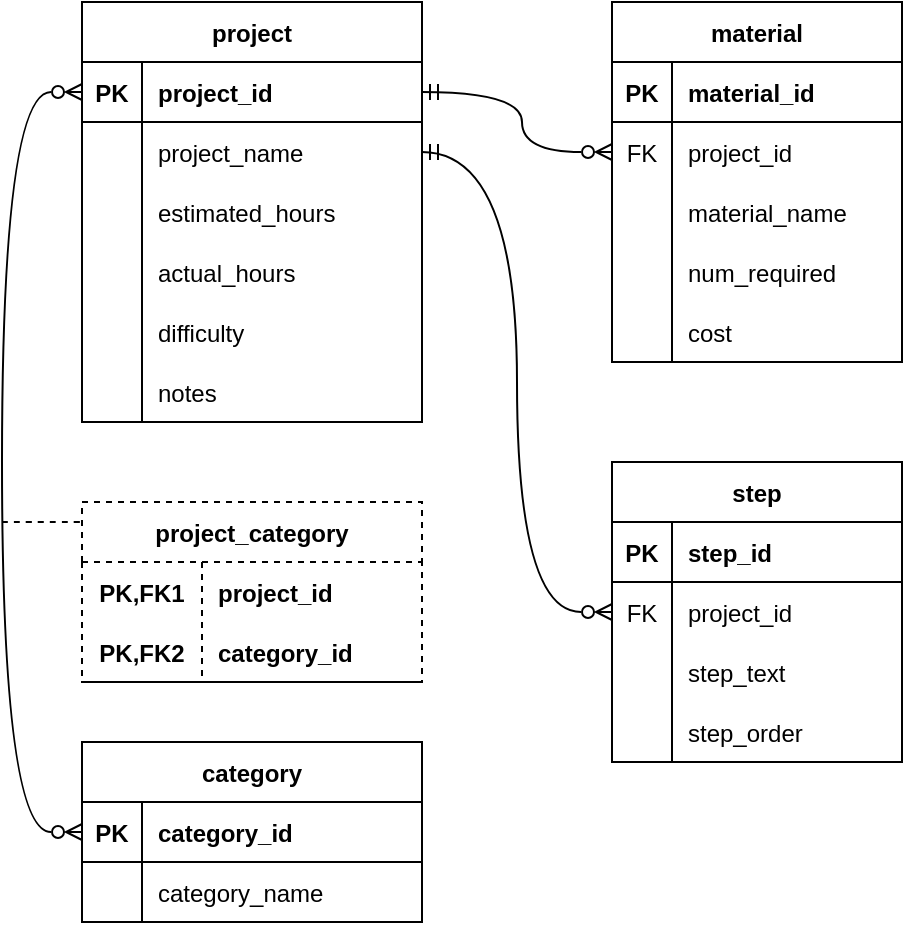 <mxfile version="20.8.16" type="device"><diagram name="Page-1" id="8rtQ4nypxazfqnMyiVxT"><mxGraphModel dx="522" dy="674" grid="1" gridSize="10" guides="1" tooltips="1" connect="1" arrows="1" fold="1" page="1" pageScale="1" pageWidth="850" pageHeight="1100" math="0" shadow="0"><root><mxCell id="0"/><mxCell id="1" parent="0"/><mxCell id="Ejziyy_xyF9-5ZrDPf08-1" value="project" style="shape=table;startSize=30;container=1;collapsible=1;childLayout=tableLayout;fixedRows=1;rowLines=0;fontStyle=1;align=center;resizeLast=1;" vertex="1" parent="1"><mxGeometry x="70" y="30" width="170" height="210" as="geometry"/></mxCell><mxCell id="Ejziyy_xyF9-5ZrDPf08-2" value="" style="shape=tableRow;horizontal=0;startSize=0;swimlaneHead=0;swimlaneBody=0;fillColor=none;collapsible=0;dropTarget=0;points=[[0,0.5],[1,0.5]];portConstraint=eastwest;top=0;left=0;right=0;bottom=1;" vertex="1" parent="Ejziyy_xyF9-5ZrDPf08-1"><mxGeometry y="30" width="170" height="30" as="geometry"/></mxCell><mxCell id="Ejziyy_xyF9-5ZrDPf08-3" value="PK" style="shape=partialRectangle;connectable=0;fillColor=none;top=0;left=0;bottom=0;right=0;fontStyle=1;overflow=hidden;" vertex="1" parent="Ejziyy_xyF9-5ZrDPf08-2"><mxGeometry width="30" height="30" as="geometry"><mxRectangle width="30" height="30" as="alternateBounds"/></mxGeometry></mxCell><mxCell id="Ejziyy_xyF9-5ZrDPf08-4" value="project_id" style="shape=partialRectangle;connectable=0;fillColor=none;top=0;left=0;bottom=0;right=0;align=left;spacingLeft=6;fontStyle=1;overflow=hidden;" vertex="1" parent="Ejziyy_xyF9-5ZrDPf08-2"><mxGeometry x="30" width="140" height="30" as="geometry"><mxRectangle width="140" height="30" as="alternateBounds"/></mxGeometry></mxCell><mxCell id="Ejziyy_xyF9-5ZrDPf08-5" value="" style="shape=tableRow;horizontal=0;startSize=0;swimlaneHead=0;swimlaneBody=0;fillColor=none;collapsible=0;dropTarget=0;points=[[0,0.5],[1,0.5]];portConstraint=eastwest;top=0;left=0;right=0;bottom=0;" vertex="1" parent="Ejziyy_xyF9-5ZrDPf08-1"><mxGeometry y="60" width="170" height="30" as="geometry"/></mxCell><mxCell id="Ejziyy_xyF9-5ZrDPf08-6" value="" style="shape=partialRectangle;connectable=0;fillColor=none;top=0;left=0;bottom=0;right=0;editable=1;overflow=hidden;" vertex="1" parent="Ejziyy_xyF9-5ZrDPf08-5"><mxGeometry width="30" height="30" as="geometry"><mxRectangle width="30" height="30" as="alternateBounds"/></mxGeometry></mxCell><mxCell id="Ejziyy_xyF9-5ZrDPf08-7" value="project_name" style="shape=partialRectangle;connectable=0;fillColor=none;top=0;left=0;bottom=0;right=0;align=left;spacingLeft=6;overflow=hidden;" vertex="1" parent="Ejziyy_xyF9-5ZrDPf08-5"><mxGeometry x="30" width="140" height="30" as="geometry"><mxRectangle width="140" height="30" as="alternateBounds"/></mxGeometry></mxCell><mxCell id="Ejziyy_xyF9-5ZrDPf08-8" value="" style="shape=tableRow;horizontal=0;startSize=0;swimlaneHead=0;swimlaneBody=0;fillColor=none;collapsible=0;dropTarget=0;points=[[0,0.5],[1,0.5]];portConstraint=eastwest;top=0;left=0;right=0;bottom=0;" vertex="1" parent="Ejziyy_xyF9-5ZrDPf08-1"><mxGeometry y="90" width="170" height="30" as="geometry"/></mxCell><mxCell id="Ejziyy_xyF9-5ZrDPf08-9" value="" style="shape=partialRectangle;connectable=0;fillColor=none;top=0;left=0;bottom=0;right=0;editable=1;overflow=hidden;" vertex="1" parent="Ejziyy_xyF9-5ZrDPf08-8"><mxGeometry width="30" height="30" as="geometry"><mxRectangle width="30" height="30" as="alternateBounds"/></mxGeometry></mxCell><mxCell id="Ejziyy_xyF9-5ZrDPf08-10" value="estimated_hours" style="shape=partialRectangle;connectable=0;fillColor=none;top=0;left=0;bottom=0;right=0;align=left;spacingLeft=6;overflow=hidden;" vertex="1" parent="Ejziyy_xyF9-5ZrDPf08-8"><mxGeometry x="30" width="140" height="30" as="geometry"><mxRectangle width="140" height="30" as="alternateBounds"/></mxGeometry></mxCell><mxCell id="Ejziyy_xyF9-5ZrDPf08-11" value="" style="shape=tableRow;horizontal=0;startSize=0;swimlaneHead=0;swimlaneBody=0;fillColor=none;collapsible=0;dropTarget=0;points=[[0,0.5],[1,0.5]];portConstraint=eastwest;top=0;left=0;right=0;bottom=0;" vertex="1" parent="Ejziyy_xyF9-5ZrDPf08-1"><mxGeometry y="120" width="170" height="30" as="geometry"/></mxCell><mxCell id="Ejziyy_xyF9-5ZrDPf08-12" value="" style="shape=partialRectangle;connectable=0;fillColor=none;top=0;left=0;bottom=0;right=0;editable=1;overflow=hidden;" vertex="1" parent="Ejziyy_xyF9-5ZrDPf08-11"><mxGeometry width="30" height="30" as="geometry"><mxRectangle width="30" height="30" as="alternateBounds"/></mxGeometry></mxCell><mxCell id="Ejziyy_xyF9-5ZrDPf08-13" value="actual_hours" style="shape=partialRectangle;connectable=0;fillColor=none;top=0;left=0;bottom=0;right=0;align=left;spacingLeft=6;overflow=hidden;" vertex="1" parent="Ejziyy_xyF9-5ZrDPf08-11"><mxGeometry x="30" width="140" height="30" as="geometry"><mxRectangle width="140" height="30" as="alternateBounds"/></mxGeometry></mxCell><mxCell id="Ejziyy_xyF9-5ZrDPf08-14" style="shape=tableRow;horizontal=0;startSize=0;swimlaneHead=0;swimlaneBody=0;fillColor=none;collapsible=0;dropTarget=0;points=[[0,0.5],[1,0.5]];portConstraint=eastwest;top=0;left=0;right=0;bottom=0;" vertex="1" parent="Ejziyy_xyF9-5ZrDPf08-1"><mxGeometry y="150" width="170" height="30" as="geometry"/></mxCell><mxCell id="Ejziyy_xyF9-5ZrDPf08-15" style="shape=partialRectangle;connectable=0;fillColor=none;top=0;left=0;bottom=0;right=0;editable=1;overflow=hidden;" vertex="1" parent="Ejziyy_xyF9-5ZrDPf08-14"><mxGeometry width="30" height="30" as="geometry"><mxRectangle width="30" height="30" as="alternateBounds"/></mxGeometry></mxCell><mxCell id="Ejziyy_xyF9-5ZrDPf08-16" value="difficulty" style="shape=partialRectangle;connectable=0;fillColor=none;top=0;left=0;bottom=0;right=0;align=left;spacingLeft=6;overflow=hidden;" vertex="1" parent="Ejziyy_xyF9-5ZrDPf08-14"><mxGeometry x="30" width="140" height="30" as="geometry"><mxRectangle width="140" height="30" as="alternateBounds"/></mxGeometry></mxCell><mxCell id="Ejziyy_xyF9-5ZrDPf08-17" style="shape=tableRow;horizontal=0;startSize=0;swimlaneHead=0;swimlaneBody=0;fillColor=none;collapsible=0;dropTarget=0;points=[[0,0.5],[1,0.5]];portConstraint=eastwest;top=0;left=0;right=0;bottom=0;" vertex="1" parent="Ejziyy_xyF9-5ZrDPf08-1"><mxGeometry y="180" width="170" height="30" as="geometry"/></mxCell><mxCell id="Ejziyy_xyF9-5ZrDPf08-18" style="shape=partialRectangle;connectable=0;fillColor=none;top=0;left=0;bottom=0;right=0;editable=1;overflow=hidden;" vertex="1" parent="Ejziyy_xyF9-5ZrDPf08-17"><mxGeometry width="30" height="30" as="geometry"><mxRectangle width="30" height="30" as="alternateBounds"/></mxGeometry></mxCell><mxCell id="Ejziyy_xyF9-5ZrDPf08-19" value="notes" style="shape=partialRectangle;connectable=0;fillColor=none;top=0;left=0;bottom=0;right=0;align=left;spacingLeft=6;overflow=hidden;" vertex="1" parent="Ejziyy_xyF9-5ZrDPf08-17"><mxGeometry x="30" width="140" height="30" as="geometry"><mxRectangle width="140" height="30" as="alternateBounds"/></mxGeometry></mxCell><mxCell id="Ejziyy_xyF9-5ZrDPf08-20" value="category" style="shape=table;startSize=30;container=1;collapsible=1;childLayout=tableLayout;fixedRows=1;rowLines=0;fontStyle=1;align=center;resizeLast=1;" vertex="1" parent="1"><mxGeometry x="70" y="400" width="170" height="90" as="geometry"/></mxCell><mxCell id="Ejziyy_xyF9-5ZrDPf08-21" value="" style="shape=tableRow;horizontal=0;startSize=0;swimlaneHead=0;swimlaneBody=0;fillColor=none;collapsible=0;dropTarget=0;points=[[0,0.5],[1,0.5]];portConstraint=eastwest;top=0;left=0;right=0;bottom=1;" vertex="1" parent="Ejziyy_xyF9-5ZrDPf08-20"><mxGeometry y="30" width="170" height="30" as="geometry"/></mxCell><mxCell id="Ejziyy_xyF9-5ZrDPf08-22" value="PK" style="shape=partialRectangle;connectable=0;fillColor=none;top=0;left=0;bottom=0;right=0;fontStyle=1;overflow=hidden;" vertex="1" parent="Ejziyy_xyF9-5ZrDPf08-21"><mxGeometry width="30" height="30" as="geometry"><mxRectangle width="30" height="30" as="alternateBounds"/></mxGeometry></mxCell><mxCell id="Ejziyy_xyF9-5ZrDPf08-23" value="category_id" style="shape=partialRectangle;connectable=0;fillColor=none;top=0;left=0;bottom=0;right=0;align=left;spacingLeft=6;fontStyle=1;overflow=hidden;" vertex="1" parent="Ejziyy_xyF9-5ZrDPf08-21"><mxGeometry x="30" width="140" height="30" as="geometry"><mxRectangle width="140" height="30" as="alternateBounds"/></mxGeometry></mxCell><mxCell id="Ejziyy_xyF9-5ZrDPf08-24" value="" style="shape=tableRow;horizontal=0;startSize=0;swimlaneHead=0;swimlaneBody=0;fillColor=none;collapsible=0;dropTarget=0;points=[[0,0.5],[1,0.5]];portConstraint=eastwest;top=0;left=0;right=0;bottom=0;" vertex="1" parent="Ejziyy_xyF9-5ZrDPf08-20"><mxGeometry y="60" width="170" height="30" as="geometry"/></mxCell><mxCell id="Ejziyy_xyF9-5ZrDPf08-25" value="" style="shape=partialRectangle;connectable=0;fillColor=none;top=0;left=0;bottom=0;right=0;editable=1;overflow=hidden;" vertex="1" parent="Ejziyy_xyF9-5ZrDPf08-24"><mxGeometry width="30" height="30" as="geometry"><mxRectangle width="30" height="30" as="alternateBounds"/></mxGeometry></mxCell><mxCell id="Ejziyy_xyF9-5ZrDPf08-26" value="category_name" style="shape=partialRectangle;connectable=0;fillColor=none;top=0;left=0;bottom=0;right=0;align=left;spacingLeft=6;overflow=hidden;" vertex="1" parent="Ejziyy_xyF9-5ZrDPf08-24"><mxGeometry x="30" width="140" height="30" as="geometry"><mxRectangle width="140" height="30" as="alternateBounds"/></mxGeometry></mxCell><mxCell id="Ejziyy_xyF9-5ZrDPf08-33" value="material" style="shape=table;startSize=30;container=1;collapsible=1;childLayout=tableLayout;fixedRows=1;rowLines=0;fontStyle=1;align=center;resizeLast=1;" vertex="1" parent="1"><mxGeometry x="335" y="30" width="145" height="180" as="geometry"/></mxCell><mxCell id="Ejziyy_xyF9-5ZrDPf08-34" value="" style="shape=tableRow;horizontal=0;startSize=0;swimlaneHead=0;swimlaneBody=0;fillColor=none;collapsible=0;dropTarget=0;points=[[0,0.5],[1,0.5]];portConstraint=eastwest;top=0;left=0;right=0;bottom=1;" vertex="1" parent="Ejziyy_xyF9-5ZrDPf08-33"><mxGeometry y="30" width="145" height="30" as="geometry"/></mxCell><mxCell id="Ejziyy_xyF9-5ZrDPf08-35" value="PK" style="shape=partialRectangle;connectable=0;fillColor=none;top=0;left=0;bottom=0;right=0;fontStyle=1;overflow=hidden;" vertex="1" parent="Ejziyy_xyF9-5ZrDPf08-34"><mxGeometry width="30" height="30" as="geometry"><mxRectangle width="30" height="30" as="alternateBounds"/></mxGeometry></mxCell><mxCell id="Ejziyy_xyF9-5ZrDPf08-36" value="material_id" style="shape=partialRectangle;connectable=0;fillColor=none;top=0;left=0;bottom=0;right=0;align=left;spacingLeft=6;fontStyle=1;overflow=hidden;" vertex="1" parent="Ejziyy_xyF9-5ZrDPf08-34"><mxGeometry x="30" width="115" height="30" as="geometry"><mxRectangle width="115" height="30" as="alternateBounds"/></mxGeometry></mxCell><mxCell id="Ejziyy_xyF9-5ZrDPf08-37" value="" style="shape=tableRow;horizontal=0;startSize=0;swimlaneHead=0;swimlaneBody=0;fillColor=none;collapsible=0;dropTarget=0;points=[[0,0.5],[1,0.5]];portConstraint=eastwest;top=0;left=0;right=0;bottom=0;" vertex="1" parent="Ejziyy_xyF9-5ZrDPf08-33"><mxGeometry y="60" width="145" height="30" as="geometry"/></mxCell><mxCell id="Ejziyy_xyF9-5ZrDPf08-38" value="FK" style="shape=partialRectangle;connectable=0;fillColor=none;top=0;left=0;bottom=0;right=0;editable=1;overflow=hidden;" vertex="1" parent="Ejziyy_xyF9-5ZrDPf08-37"><mxGeometry width="30" height="30" as="geometry"><mxRectangle width="30" height="30" as="alternateBounds"/></mxGeometry></mxCell><mxCell id="Ejziyy_xyF9-5ZrDPf08-39" value="project_id" style="shape=partialRectangle;connectable=0;fillColor=none;top=0;left=0;bottom=0;right=0;align=left;spacingLeft=6;overflow=hidden;" vertex="1" parent="Ejziyy_xyF9-5ZrDPf08-37"><mxGeometry x="30" width="115" height="30" as="geometry"><mxRectangle width="115" height="30" as="alternateBounds"/></mxGeometry></mxCell><mxCell id="Ejziyy_xyF9-5ZrDPf08-40" value="" style="shape=tableRow;horizontal=0;startSize=0;swimlaneHead=0;swimlaneBody=0;fillColor=none;collapsible=0;dropTarget=0;points=[[0,0.5],[1,0.5]];portConstraint=eastwest;top=0;left=0;right=0;bottom=0;" vertex="1" parent="Ejziyy_xyF9-5ZrDPf08-33"><mxGeometry y="90" width="145" height="30" as="geometry"/></mxCell><mxCell id="Ejziyy_xyF9-5ZrDPf08-41" value="" style="shape=partialRectangle;connectable=0;fillColor=none;top=0;left=0;bottom=0;right=0;editable=1;overflow=hidden;" vertex="1" parent="Ejziyy_xyF9-5ZrDPf08-40"><mxGeometry width="30" height="30" as="geometry"><mxRectangle width="30" height="30" as="alternateBounds"/></mxGeometry></mxCell><mxCell id="Ejziyy_xyF9-5ZrDPf08-42" value="material_name" style="shape=partialRectangle;connectable=0;fillColor=none;top=0;left=0;bottom=0;right=0;align=left;spacingLeft=6;overflow=hidden;" vertex="1" parent="Ejziyy_xyF9-5ZrDPf08-40"><mxGeometry x="30" width="115" height="30" as="geometry"><mxRectangle width="115" height="30" as="alternateBounds"/></mxGeometry></mxCell><mxCell id="Ejziyy_xyF9-5ZrDPf08-43" value="" style="shape=tableRow;horizontal=0;startSize=0;swimlaneHead=0;swimlaneBody=0;fillColor=none;collapsible=0;dropTarget=0;points=[[0,0.5],[1,0.5]];portConstraint=eastwest;top=0;left=0;right=0;bottom=0;" vertex="1" parent="Ejziyy_xyF9-5ZrDPf08-33"><mxGeometry y="120" width="145" height="30" as="geometry"/></mxCell><mxCell id="Ejziyy_xyF9-5ZrDPf08-44" value="" style="shape=partialRectangle;connectable=0;fillColor=none;top=0;left=0;bottom=0;right=0;editable=1;overflow=hidden;" vertex="1" parent="Ejziyy_xyF9-5ZrDPf08-43"><mxGeometry width="30" height="30" as="geometry"><mxRectangle width="30" height="30" as="alternateBounds"/></mxGeometry></mxCell><mxCell id="Ejziyy_xyF9-5ZrDPf08-45" value="num_required" style="shape=partialRectangle;connectable=0;fillColor=none;top=0;left=0;bottom=0;right=0;align=left;spacingLeft=6;overflow=hidden;" vertex="1" parent="Ejziyy_xyF9-5ZrDPf08-43"><mxGeometry x="30" width="115" height="30" as="geometry"><mxRectangle width="115" height="30" as="alternateBounds"/></mxGeometry></mxCell><mxCell id="Ejziyy_xyF9-5ZrDPf08-46" style="shape=tableRow;horizontal=0;startSize=0;swimlaneHead=0;swimlaneBody=0;fillColor=none;collapsible=0;dropTarget=0;points=[[0,0.5],[1,0.5]];portConstraint=eastwest;top=0;left=0;right=0;bottom=0;" vertex="1" parent="Ejziyy_xyF9-5ZrDPf08-33"><mxGeometry y="150" width="145" height="30" as="geometry"/></mxCell><mxCell id="Ejziyy_xyF9-5ZrDPf08-47" style="shape=partialRectangle;connectable=0;fillColor=none;top=0;left=0;bottom=0;right=0;editable=1;overflow=hidden;" vertex="1" parent="Ejziyy_xyF9-5ZrDPf08-46"><mxGeometry width="30" height="30" as="geometry"><mxRectangle width="30" height="30" as="alternateBounds"/></mxGeometry></mxCell><mxCell id="Ejziyy_xyF9-5ZrDPf08-48" value="cost" style="shape=partialRectangle;connectable=0;fillColor=none;top=0;left=0;bottom=0;right=0;align=left;spacingLeft=6;overflow=hidden;" vertex="1" parent="Ejziyy_xyF9-5ZrDPf08-46"><mxGeometry x="30" width="115" height="30" as="geometry"><mxRectangle width="115" height="30" as="alternateBounds"/></mxGeometry></mxCell><mxCell id="Ejziyy_xyF9-5ZrDPf08-49" value="step" style="shape=table;startSize=30;container=1;collapsible=1;childLayout=tableLayout;fixedRows=1;rowLines=0;fontStyle=1;align=center;resizeLast=1;" vertex="1" parent="1"><mxGeometry x="335" y="260" width="145" height="150" as="geometry"/></mxCell><mxCell id="Ejziyy_xyF9-5ZrDPf08-50" value="" style="shape=tableRow;horizontal=0;startSize=0;swimlaneHead=0;swimlaneBody=0;fillColor=none;collapsible=0;dropTarget=0;points=[[0,0.5],[1,0.5]];portConstraint=eastwest;top=0;left=0;right=0;bottom=1;" vertex="1" parent="Ejziyy_xyF9-5ZrDPf08-49"><mxGeometry y="30" width="145" height="30" as="geometry"/></mxCell><mxCell id="Ejziyy_xyF9-5ZrDPf08-51" value="PK" style="shape=partialRectangle;connectable=0;fillColor=none;top=0;left=0;bottom=0;right=0;fontStyle=1;overflow=hidden;" vertex="1" parent="Ejziyy_xyF9-5ZrDPf08-50"><mxGeometry width="30" height="30" as="geometry"><mxRectangle width="30" height="30" as="alternateBounds"/></mxGeometry></mxCell><mxCell id="Ejziyy_xyF9-5ZrDPf08-52" value="step_id" style="shape=partialRectangle;connectable=0;fillColor=none;top=0;left=0;bottom=0;right=0;align=left;spacingLeft=6;fontStyle=1;overflow=hidden;" vertex="1" parent="Ejziyy_xyF9-5ZrDPf08-50"><mxGeometry x="30" width="115" height="30" as="geometry"><mxRectangle width="115" height="30" as="alternateBounds"/></mxGeometry></mxCell><mxCell id="Ejziyy_xyF9-5ZrDPf08-53" value="" style="shape=tableRow;horizontal=0;startSize=0;swimlaneHead=0;swimlaneBody=0;fillColor=none;collapsible=0;dropTarget=0;points=[[0,0.5],[1,0.5]];portConstraint=eastwest;top=0;left=0;right=0;bottom=0;" vertex="1" parent="Ejziyy_xyF9-5ZrDPf08-49"><mxGeometry y="60" width="145" height="30" as="geometry"/></mxCell><mxCell id="Ejziyy_xyF9-5ZrDPf08-54" value="FK" style="shape=partialRectangle;connectable=0;fillColor=none;top=0;left=0;bottom=0;right=0;editable=1;overflow=hidden;" vertex="1" parent="Ejziyy_xyF9-5ZrDPf08-53"><mxGeometry width="30" height="30" as="geometry"><mxRectangle width="30" height="30" as="alternateBounds"/></mxGeometry></mxCell><mxCell id="Ejziyy_xyF9-5ZrDPf08-55" value="project_id" style="shape=partialRectangle;connectable=0;fillColor=none;top=0;left=0;bottom=0;right=0;align=left;spacingLeft=6;overflow=hidden;" vertex="1" parent="Ejziyy_xyF9-5ZrDPf08-53"><mxGeometry x="30" width="115" height="30" as="geometry"><mxRectangle width="115" height="30" as="alternateBounds"/></mxGeometry></mxCell><mxCell id="Ejziyy_xyF9-5ZrDPf08-56" value="" style="shape=tableRow;horizontal=0;startSize=0;swimlaneHead=0;swimlaneBody=0;fillColor=none;collapsible=0;dropTarget=0;points=[[0,0.5],[1,0.5]];portConstraint=eastwest;top=0;left=0;right=0;bottom=0;" vertex="1" parent="Ejziyy_xyF9-5ZrDPf08-49"><mxGeometry y="90" width="145" height="30" as="geometry"/></mxCell><mxCell id="Ejziyy_xyF9-5ZrDPf08-57" value="" style="shape=partialRectangle;connectable=0;fillColor=none;top=0;left=0;bottom=0;right=0;editable=1;overflow=hidden;" vertex="1" parent="Ejziyy_xyF9-5ZrDPf08-56"><mxGeometry width="30" height="30" as="geometry"><mxRectangle width="30" height="30" as="alternateBounds"/></mxGeometry></mxCell><mxCell id="Ejziyy_xyF9-5ZrDPf08-58" value="step_text" style="shape=partialRectangle;connectable=0;fillColor=none;top=0;left=0;bottom=0;right=0;align=left;spacingLeft=6;overflow=hidden;" vertex="1" parent="Ejziyy_xyF9-5ZrDPf08-56"><mxGeometry x="30" width="115" height="30" as="geometry"><mxRectangle width="115" height="30" as="alternateBounds"/></mxGeometry></mxCell><mxCell id="Ejziyy_xyF9-5ZrDPf08-59" value="" style="shape=tableRow;horizontal=0;startSize=0;swimlaneHead=0;swimlaneBody=0;fillColor=none;collapsible=0;dropTarget=0;points=[[0,0.5],[1,0.5]];portConstraint=eastwest;top=0;left=0;right=0;bottom=0;" vertex="1" parent="Ejziyy_xyF9-5ZrDPf08-49"><mxGeometry y="120" width="145" height="30" as="geometry"/></mxCell><mxCell id="Ejziyy_xyF9-5ZrDPf08-60" value="" style="shape=partialRectangle;connectable=0;fillColor=none;top=0;left=0;bottom=0;right=0;editable=1;overflow=hidden;" vertex="1" parent="Ejziyy_xyF9-5ZrDPf08-59"><mxGeometry width="30" height="30" as="geometry"><mxRectangle width="30" height="30" as="alternateBounds"/></mxGeometry></mxCell><mxCell id="Ejziyy_xyF9-5ZrDPf08-61" value="step_order" style="shape=partialRectangle;connectable=0;fillColor=none;top=0;left=0;bottom=0;right=0;align=left;spacingLeft=6;overflow=hidden;" vertex="1" parent="Ejziyy_xyF9-5ZrDPf08-59"><mxGeometry x="30" width="115" height="30" as="geometry"><mxRectangle width="115" height="30" as="alternateBounds"/></mxGeometry></mxCell><mxCell id="Ejziyy_xyF9-5ZrDPf08-75" value="project_category" style="shape=table;startSize=30;container=1;collapsible=1;childLayout=tableLayout;fixedRows=1;rowLines=0;fontStyle=1;align=center;resizeLast=1;dashed=1;" vertex="1" parent="1"><mxGeometry x="70" y="280" width="170" height="90" as="geometry"/></mxCell><mxCell id="Ejziyy_xyF9-5ZrDPf08-76" value="" style="shape=tableRow;horizontal=0;startSize=0;swimlaneHead=0;swimlaneBody=0;fillColor=none;collapsible=0;dropTarget=0;points=[[0,0.5],[1,0.5]];portConstraint=eastwest;top=0;left=0;right=0;bottom=0;" vertex="1" parent="Ejziyy_xyF9-5ZrDPf08-75"><mxGeometry y="30" width="170" height="30" as="geometry"/></mxCell><mxCell id="Ejziyy_xyF9-5ZrDPf08-77" value="PK,FK1" style="shape=partialRectangle;connectable=0;fillColor=none;top=0;left=0;bottom=0;right=0;fontStyle=1;overflow=hidden;" vertex="1" parent="Ejziyy_xyF9-5ZrDPf08-76"><mxGeometry width="60" height="30" as="geometry"><mxRectangle width="60" height="30" as="alternateBounds"/></mxGeometry></mxCell><mxCell id="Ejziyy_xyF9-5ZrDPf08-78" value="project_id" style="shape=partialRectangle;connectable=0;fillColor=none;top=0;left=0;bottom=0;right=0;align=left;spacingLeft=6;fontStyle=1;overflow=hidden;" vertex="1" parent="Ejziyy_xyF9-5ZrDPf08-76"><mxGeometry x="60" width="110" height="30" as="geometry"><mxRectangle width="110" height="30" as="alternateBounds"/></mxGeometry></mxCell><mxCell id="Ejziyy_xyF9-5ZrDPf08-79" value="" style="shape=tableRow;horizontal=0;startSize=0;swimlaneHead=0;swimlaneBody=0;fillColor=none;collapsible=0;dropTarget=0;points=[[0,0.5],[1,0.5]];portConstraint=eastwest;top=0;left=0;right=0;bottom=1;" vertex="1" parent="Ejziyy_xyF9-5ZrDPf08-75"><mxGeometry y="60" width="170" height="30" as="geometry"/></mxCell><mxCell id="Ejziyy_xyF9-5ZrDPf08-80" value="PK,FK2" style="shape=partialRectangle;connectable=0;fillColor=none;top=0;left=0;bottom=0;right=0;fontStyle=1;overflow=hidden;" vertex="1" parent="Ejziyy_xyF9-5ZrDPf08-79"><mxGeometry width="60" height="30" as="geometry"><mxRectangle width="60" height="30" as="alternateBounds"/></mxGeometry></mxCell><mxCell id="Ejziyy_xyF9-5ZrDPf08-81" value="category_id" style="shape=partialRectangle;connectable=0;fillColor=none;top=0;left=0;bottom=0;right=0;align=left;spacingLeft=6;fontStyle=1;overflow=hidden;" vertex="1" parent="Ejziyy_xyF9-5ZrDPf08-79"><mxGeometry x="60" width="110" height="30" as="geometry"><mxRectangle width="110" height="30" as="alternateBounds"/></mxGeometry></mxCell><mxCell id="Ejziyy_xyF9-5ZrDPf08-88" value="" style="endArrow=ERzeroToMany;html=1;rounded=0;exitX=0;exitY=0.5;exitDx=0;exitDy=0;edgeStyle=orthogonalEdgeStyle;curved=1;startArrow=ERzeroToMany;startFill=0;endFill=0;" edge="1" parent="1" source="Ejziyy_xyF9-5ZrDPf08-21"><mxGeometry relative="1" as="geometry"><mxPoint x="30" y="260" as="sourcePoint"/><mxPoint x="70" y="75" as="targetPoint"/><Array as="points"><mxPoint x="30" y="445"/><mxPoint x="30" y="75"/></Array></mxGeometry></mxCell><mxCell id="Ejziyy_xyF9-5ZrDPf08-89" value="" style="endArrow=none;html=1;rounded=0;curved=1;dashed=1;" edge="1" parent="1"><mxGeometry relative="1" as="geometry"><mxPoint x="30" y="290" as="sourcePoint"/><mxPoint x="70" y="290" as="targetPoint"/></mxGeometry></mxCell><mxCell id="Ejziyy_xyF9-5ZrDPf08-92" value="" style="endArrow=ERzeroToMany;html=1;rounded=0;entryX=0;entryY=0.5;entryDx=0;entryDy=0;exitX=1;exitY=0.5;exitDx=0;exitDy=0;edgeStyle=orthogonalEdgeStyle;curved=1;startArrow=ERmandOne;startFill=0;endFill=0;" edge="1" parent="1" source="Ejziyy_xyF9-5ZrDPf08-2" target="Ejziyy_xyF9-5ZrDPf08-37"><mxGeometry relative="1" as="geometry"><mxPoint x="240" y="550" as="sourcePoint"/><mxPoint x="310" y="110" as="targetPoint"/><Array as="points"><mxPoint x="290" y="75"/><mxPoint x="290" y="105"/></Array></mxGeometry></mxCell><mxCell id="Ejziyy_xyF9-5ZrDPf08-93" value="" style="endArrow=ERzeroToMany;html=1;rounded=0;curved=1;entryX=0;entryY=0.5;entryDx=0;entryDy=0;exitX=1;exitY=0.5;exitDx=0;exitDy=0;edgeStyle=orthogonalEdgeStyle;startArrow=ERmandOne;startFill=0;endFill=0;" edge="1" parent="1" source="Ejziyy_xyF9-5ZrDPf08-5" target="Ejziyy_xyF9-5ZrDPf08-53"><mxGeometry relative="1" as="geometry"><mxPoint x="260" y="530" as="sourcePoint"/><mxPoint x="420" y="530" as="targetPoint"/></mxGeometry></mxCell></root></mxGraphModel></diagram></mxfile>